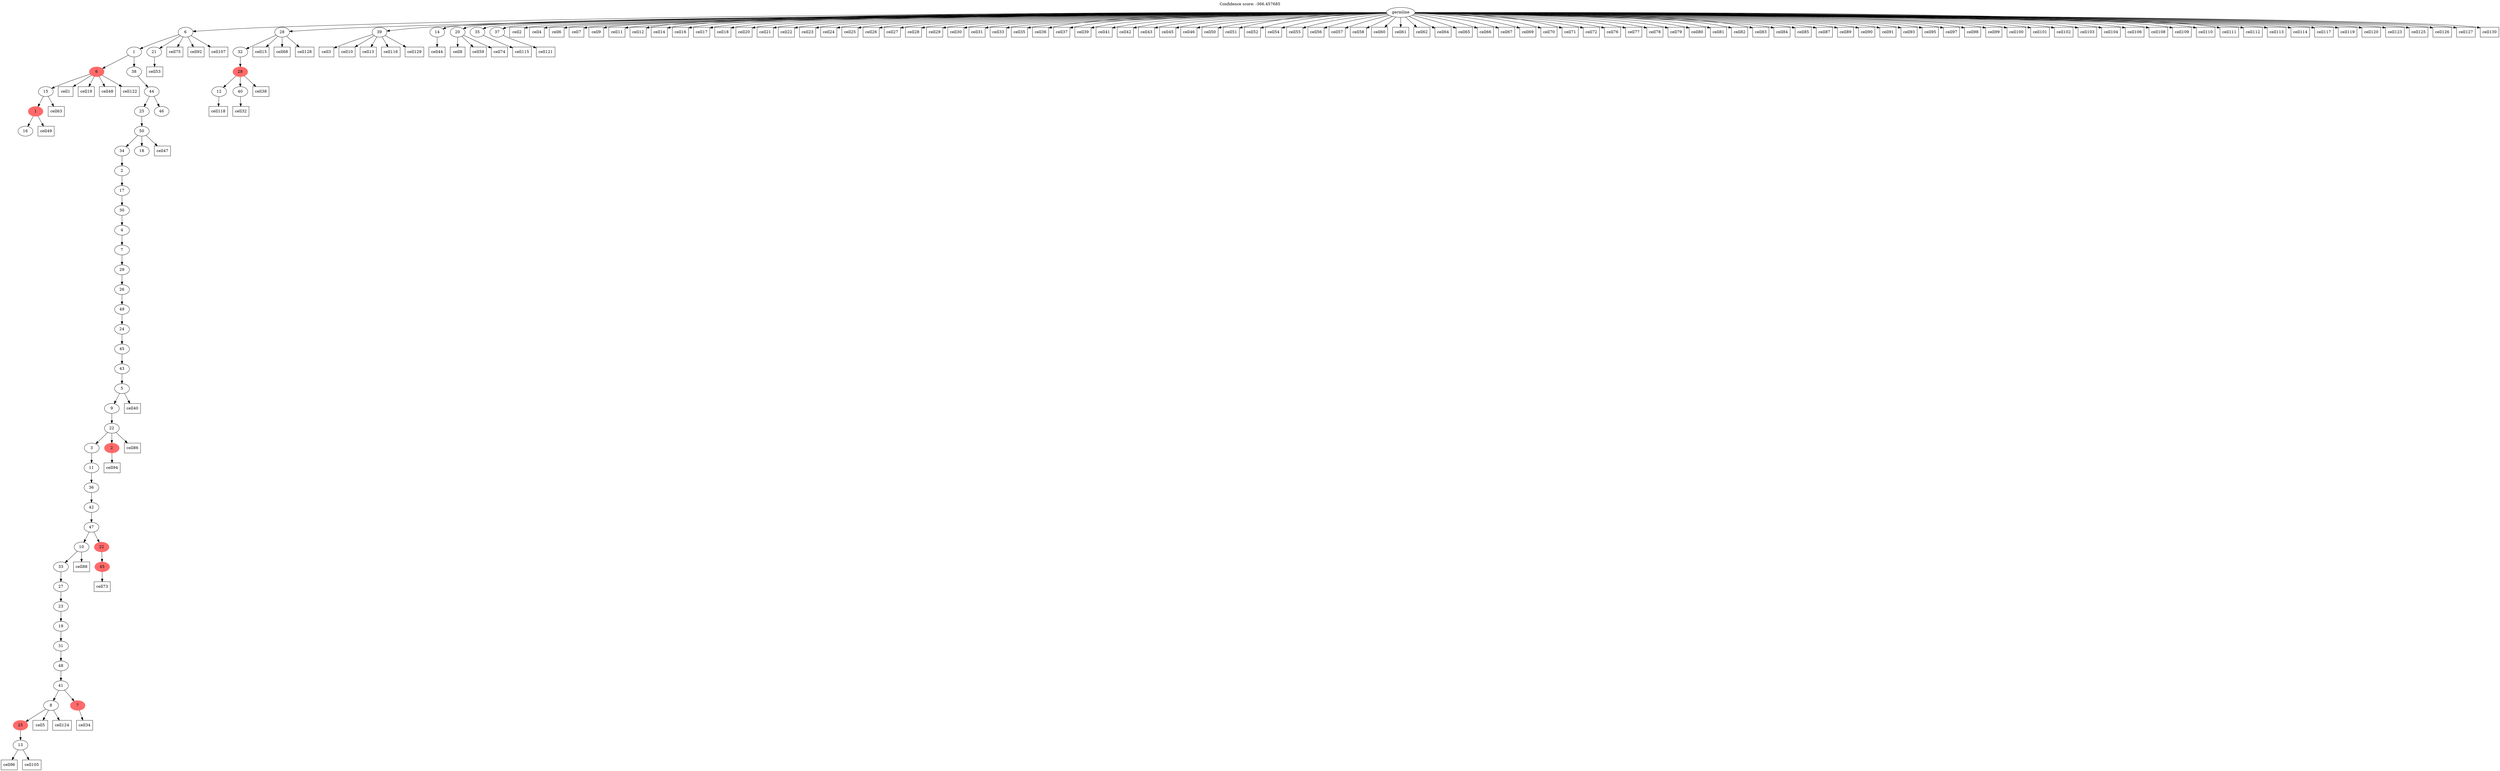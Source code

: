 digraph g {
	"57" -> "58";
	"58" [label="16"];
	"56" -> "57";
	"57" [color=indianred1, style=filled, label="1"];
	"55" -> "56";
	"56" [label="15"];
	"49" -> "50";
	"50" [label="13"];
	"48" -> "49";
	"49" [color=indianred1, style=filled, label="25"];
	"47" -> "48";
	"48" [label="8"];
	"47" -> "51";
	"51" [color=indianred1, style=filled, label="7"];
	"46" -> "47";
	"47" [label="41"];
	"45" -> "46";
	"46" [label="48"];
	"44" -> "45";
	"45" [label="31"];
	"43" -> "44";
	"44" [label="19"];
	"42" -> "43";
	"43" [label="23"];
	"41" -> "42";
	"42" [label="27"];
	"40" -> "41";
	"41" [label="33"];
	"38" -> "39";
	"39" [color=indianred1, style=filled, label="45"];
	"37" -> "38";
	"38" [color=indianred1, style=filled, label="22"];
	"37" -> "40";
	"40" [label="10"];
	"36" -> "37";
	"37" [label="47"];
	"35" -> "36";
	"36" [label="42"];
	"34" -> "35";
	"35" [label="36"];
	"33" -> "34";
	"34" [label="11"];
	"32" -> "33";
	"33" [label="3"];
	"32" -> "52";
	"52" [color=indianred1, style=filled, label="2"];
	"31" -> "32";
	"32" [label="22"];
	"30" -> "31";
	"31" [label="9"];
	"29" -> "30";
	"30" [label="5"];
	"28" -> "29";
	"29" [label="43"];
	"27" -> "28";
	"28" [label="45"];
	"26" -> "27";
	"27" [label="24"];
	"25" -> "26";
	"26" [label="49"];
	"24" -> "25";
	"25" [label="26"];
	"23" -> "24";
	"24" [label="29"];
	"22" -> "23";
	"23" [label="7"];
	"21" -> "22";
	"22" [label="4"];
	"20" -> "21";
	"21" [label="30"];
	"19" -> "20";
	"20" [label="17"];
	"18" -> "19";
	"19" [label="2"];
	"17" -> "18";
	"18" [label="34"];
	"17" -> "53";
	"53" [label="18"];
	"16" -> "17";
	"17" [label="50"];
	"15" -> "16";
	"16" [label="25"];
	"15" -> "54";
	"54" [label="46"];
	"14" -> "15";
	"15" [label="44"];
	"13" -> "14";
	"14" [label="38"];
	"13" -> "55";
	"55" [color=indianred1, style=filled, label="6"];
	"11" -> "12";
	"12" [label="21"];
	"11" -> "13";
	"13" [label="1"];
	"4" -> "5";
	"5" [label="12"];
	"4" -> "6";
	"6" [label="40"];
	"3" -> "4";
	"4" [color=indianred1, style=filled, label="28"];
	"2" -> "3";
	"3" [label="32"];
	"0" -> "1";
	"1" [label="39"];
	"0" -> "2";
	"2" [label="28"];
	"0" -> "7";
	"7" [label="14"];
	"0" -> "8";
	"8" [label="20"];
	"0" -> "9";
	"9" [label="35"];
	"0" -> "10";
	"10" [label="37"];
	"0" -> "11";
	"11" [label="6"];
	"0" [label="germline"];
	"55" -> "cell1";
	"cell1" [shape=box];
	"0" -> "cell2";
	"cell2" [shape=box];
	"1" -> "cell3";
	"cell3" [shape=box];
	"0" -> "cell4";
	"cell4" [shape=box];
	"48" -> "cell5";
	"cell5" [shape=box];
	"0" -> "cell6";
	"cell6" [shape=box];
	"0" -> "cell7";
	"cell7" [shape=box];
	"8" -> "cell8";
	"cell8" [shape=box];
	"0" -> "cell9";
	"cell9" [shape=box];
	"1" -> "cell10";
	"cell10" [shape=box];
	"0" -> "cell11";
	"cell11" [shape=box];
	"0" -> "cell12";
	"cell12" [shape=box];
	"1" -> "cell13";
	"cell13" [shape=box];
	"0" -> "cell14";
	"cell14" [shape=box];
	"2" -> "cell15";
	"cell15" [shape=box];
	"0" -> "cell16";
	"cell16" [shape=box];
	"0" -> "cell17";
	"cell17" [shape=box];
	"0" -> "cell18";
	"cell18" [shape=box];
	"55" -> "cell19";
	"cell19" [shape=box];
	"0" -> "cell20";
	"cell20" [shape=box];
	"0" -> "cell21";
	"cell21" [shape=box];
	"0" -> "cell22";
	"cell22" [shape=box];
	"0" -> "cell23";
	"cell23" [shape=box];
	"0" -> "cell24";
	"cell24" [shape=box];
	"0" -> "cell25";
	"cell25" [shape=box];
	"0" -> "cell26";
	"cell26" [shape=box];
	"0" -> "cell27";
	"cell27" [shape=box];
	"0" -> "cell28";
	"cell28" [shape=box];
	"0" -> "cell29";
	"cell29" [shape=box];
	"0" -> "cell30";
	"cell30" [shape=box];
	"0" -> "cell31";
	"cell31" [shape=box];
	"6" -> "cell32";
	"cell32" [shape=box];
	"0" -> "cell33";
	"cell33" [shape=box];
	"51" -> "cell34";
	"cell34" [shape=box];
	"0" -> "cell35";
	"cell35" [shape=box];
	"0" -> "cell36";
	"cell36" [shape=box];
	"0" -> "cell37";
	"cell37" [shape=box];
	"4" -> "cell38";
	"cell38" [shape=box];
	"0" -> "cell39";
	"cell39" [shape=box];
	"30" -> "cell40";
	"cell40" [shape=box];
	"0" -> "cell41";
	"cell41" [shape=box];
	"0" -> "cell42";
	"cell42" [shape=box];
	"0" -> "cell43";
	"cell43" [shape=box];
	"7" -> "cell44";
	"cell44" [shape=box];
	"0" -> "cell45";
	"cell45" [shape=box];
	"0" -> "cell46";
	"cell46" [shape=box];
	"17" -> "cell47";
	"cell47" [shape=box];
	"55" -> "cell48";
	"cell48" [shape=box];
	"57" -> "cell49";
	"cell49" [shape=box];
	"0" -> "cell50";
	"cell50" [shape=box];
	"0" -> "cell51";
	"cell51" [shape=box];
	"0" -> "cell52";
	"cell52" [shape=box];
	"12" -> "cell53";
	"cell53" [shape=box];
	"0" -> "cell54";
	"cell54" [shape=box];
	"0" -> "cell55";
	"cell55" [shape=box];
	"0" -> "cell56";
	"cell56" [shape=box];
	"0" -> "cell57";
	"cell57" [shape=box];
	"0" -> "cell58";
	"cell58" [shape=box];
	"8" -> "cell59";
	"cell59" [shape=box];
	"0" -> "cell60";
	"cell60" [shape=box];
	"0" -> "cell61";
	"cell61" [shape=box];
	"0" -> "cell62";
	"cell62" [shape=box];
	"56" -> "cell63";
	"cell63" [shape=box];
	"0" -> "cell64";
	"cell64" [shape=box];
	"0" -> "cell65";
	"cell65" [shape=box];
	"0" -> "cell66";
	"cell66" [shape=box];
	"0" -> "cell67";
	"cell67" [shape=box];
	"2" -> "cell68";
	"cell68" [shape=box];
	"0" -> "cell69";
	"cell69" [shape=box];
	"0" -> "cell70";
	"cell70" [shape=box];
	"0" -> "cell71";
	"cell71" [shape=box];
	"0" -> "cell72";
	"cell72" [shape=box];
	"39" -> "cell73";
	"cell73" [shape=box];
	"8" -> "cell74";
	"cell74" [shape=box];
	"11" -> "cell75";
	"cell75" [shape=box];
	"0" -> "cell76";
	"cell76" [shape=box];
	"0" -> "cell77";
	"cell77" [shape=box];
	"0" -> "cell78";
	"cell78" [shape=box];
	"0" -> "cell79";
	"cell79" [shape=box];
	"0" -> "cell80";
	"cell80" [shape=box];
	"0" -> "cell81";
	"cell81" [shape=box];
	"0" -> "cell82";
	"cell82" [shape=box];
	"0" -> "cell83";
	"cell83" [shape=box];
	"0" -> "cell84";
	"cell84" [shape=box];
	"0" -> "cell85";
	"cell85" [shape=box];
	"32" -> "cell86";
	"cell86" [shape=box];
	"0" -> "cell87";
	"cell87" [shape=box];
	"40" -> "cell88";
	"cell88" [shape=box];
	"0" -> "cell89";
	"cell89" [shape=box];
	"0" -> "cell90";
	"cell90" [shape=box];
	"0" -> "cell91";
	"cell91" [shape=box];
	"11" -> "cell92";
	"cell92" [shape=box];
	"0" -> "cell93";
	"cell93" [shape=box];
	"52" -> "cell94";
	"cell94" [shape=box];
	"0" -> "cell95";
	"cell95" [shape=box];
	"50" -> "cell96";
	"cell96" [shape=box];
	"0" -> "cell97";
	"cell97" [shape=box];
	"0" -> "cell98";
	"cell98" [shape=box];
	"0" -> "cell99";
	"cell99" [shape=box];
	"0" -> "cell100";
	"cell100" [shape=box];
	"0" -> "cell101";
	"cell101" [shape=box];
	"0" -> "cell102";
	"cell102" [shape=box];
	"0" -> "cell103";
	"cell103" [shape=box];
	"0" -> "cell104";
	"cell104" [shape=box];
	"50" -> "cell105";
	"cell105" [shape=box];
	"0" -> "cell106";
	"cell106" [shape=box];
	"11" -> "cell107";
	"cell107" [shape=box];
	"0" -> "cell108";
	"cell108" [shape=box];
	"0" -> "cell109";
	"cell109" [shape=box];
	"0" -> "cell110";
	"cell110" [shape=box];
	"0" -> "cell111";
	"cell111" [shape=box];
	"0" -> "cell112";
	"cell112" [shape=box];
	"0" -> "cell113";
	"cell113" [shape=box];
	"0" -> "cell114";
	"cell114" [shape=box];
	"9" -> "cell115";
	"cell115" [shape=box];
	"1" -> "cell116";
	"cell116" [shape=box];
	"0" -> "cell117";
	"cell117" [shape=box];
	"5" -> "cell118";
	"cell118" [shape=box];
	"0" -> "cell119";
	"cell119" [shape=box];
	"0" -> "cell120";
	"cell120" [shape=box];
	"10" -> "cell121";
	"cell121" [shape=box];
	"55" -> "cell122";
	"cell122" [shape=box];
	"0" -> "cell123";
	"cell123" [shape=box];
	"48" -> "cell124";
	"cell124" [shape=box];
	"0" -> "cell125";
	"cell125" [shape=box];
	"0" -> "cell126";
	"cell126" [shape=box];
	"0" -> "cell127";
	"cell127" [shape=box];
	"2" -> "cell128";
	"cell128" [shape=box];
	"1" -> "cell129";
	"cell129" [shape=box];
	"0" -> "cell130";
	"cell130" [shape=box];
	labelloc="t";
	label="Confidence score: -366.457685";
}
